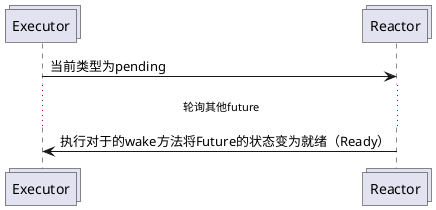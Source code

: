 
     ┌────────┐                                         ┌───────┐
     │Executor│                                         │Reactor│
     └────────┘                                         └───────┘
         │                 当前类型为pending                │
         │ ─────────────────────────────────────────────────>
         │                                                  │
         │                                                  │
         │                ╔═══════════╗                     │
═════════╪════════════════╣ 轮询其他fu╠ure══════════════════╪═════════
         │                ╚═══════════╝                     │
         │                                                  │
         │ 执行对于的wake方法将Future的状态变为就绪（Ready）│
         │ <─────────────────────────────────────────────────
     ┌────────┐                                         ┌───────┐
     │Executor│                                         │Reactor│
     └────────┘                                         └───────┘

@startuml

collections Executor as a
collections Reactor as b

a -> b : 当前类型为pending
... 轮询其他future...
b -> a : 执行对于的wake方法将Future的状态变为就绪（Ready）

@enduml
